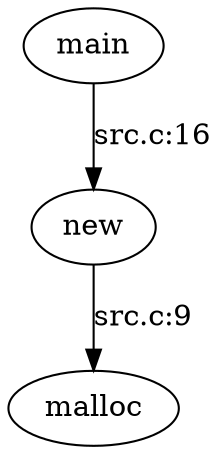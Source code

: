digraph G {
  main;
  new;
  malloc;
  
  
  main -> new [label="src.c:16", ];
  new -> malloc [label="src.c:9", ];
  
  }